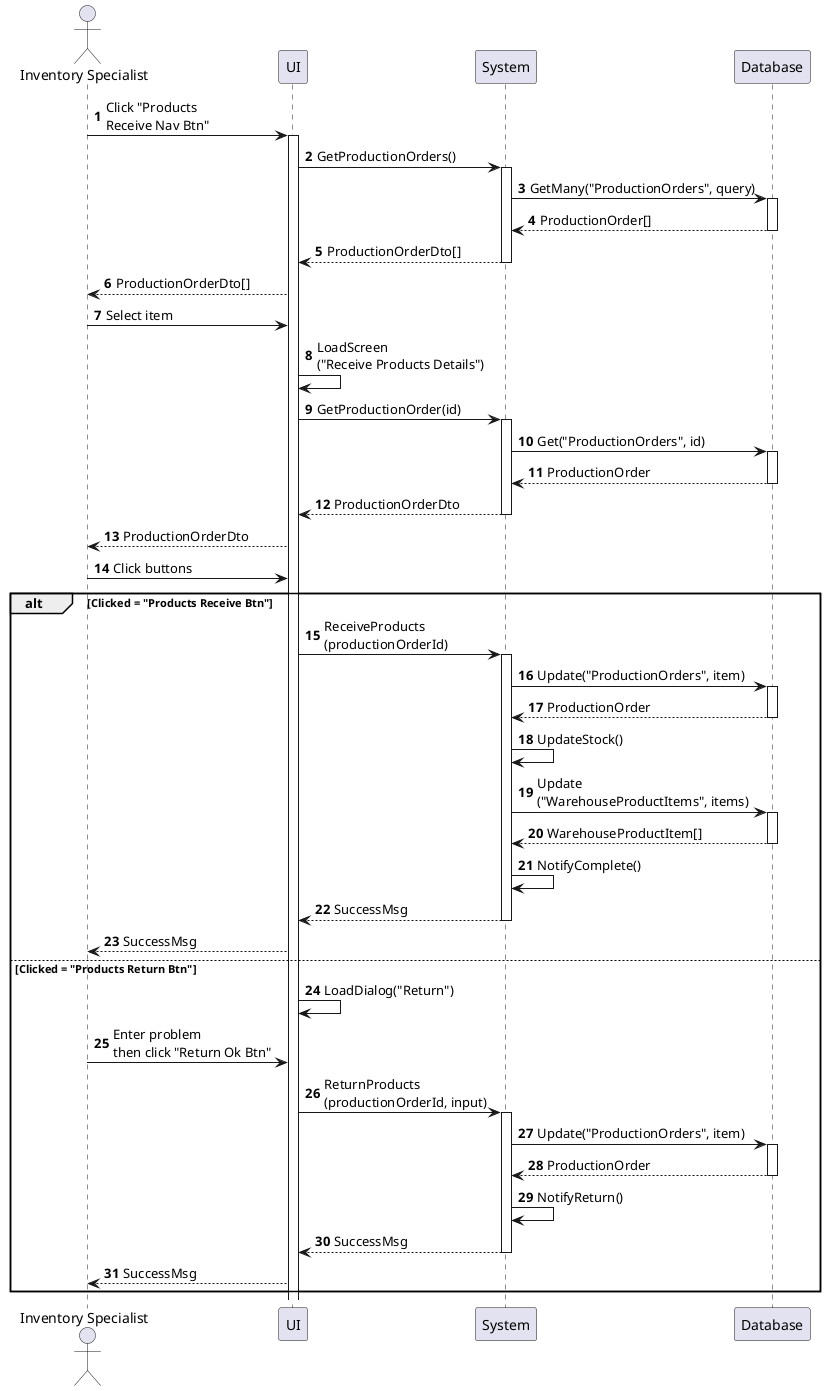@startuml inventory-product-receive
autonumber

actor "Inventory Specialist" as a
participant UI as f
participant System as b
participant Database as d

a -> f : Click "Products\nReceive Nav Btn"
activate f
f -> b : GetProductionOrders()
activate b
b -> d : GetMany("ProductionOrders", query)
activate d
return ProductionOrder[]
return ProductionOrderDto[]
f --> a : ProductionOrderDto[]
a -> f : Select item
f -> f : LoadScreen\n("Receive Products Details")
f -> b : GetProductionOrder(id)
activate b
b -> d : Get("ProductionOrders", id)
activate d
return ProductionOrder
return ProductionOrderDto
f --> a : ProductionOrderDto
a -> f : Click buttons

alt Clicked = "Products Receive Btn"
    f -> b : ReceiveProducts\n(productionOrderId)
    activate b
    b -> d : Update("ProductionOrders", item)
    activate d
    return ProductionOrder
    b -> b : UpdateStock()
    b -> d : Update\n("WarehouseProductItems", items)
    activate d
    return WarehouseProductItem[]
    b -> b : NotifyComplete()
    return SuccessMsg
    f --> a : SuccessMsg
else Clicked = "Products Return Btn"
    f -> f : LoadDialog("Return")
    a -> f : Enter problem\nthen click "Return Ok Btn"
    f -> b : ReturnProducts\n(productionOrderId, input)
    activate b
    b -> d : Update("ProductionOrders", item)
    activate d
    return ProductionOrder
    b -> b : NotifyReturn()
    return SuccessMsg
    f --> a : SuccessMsg
end
@enduml